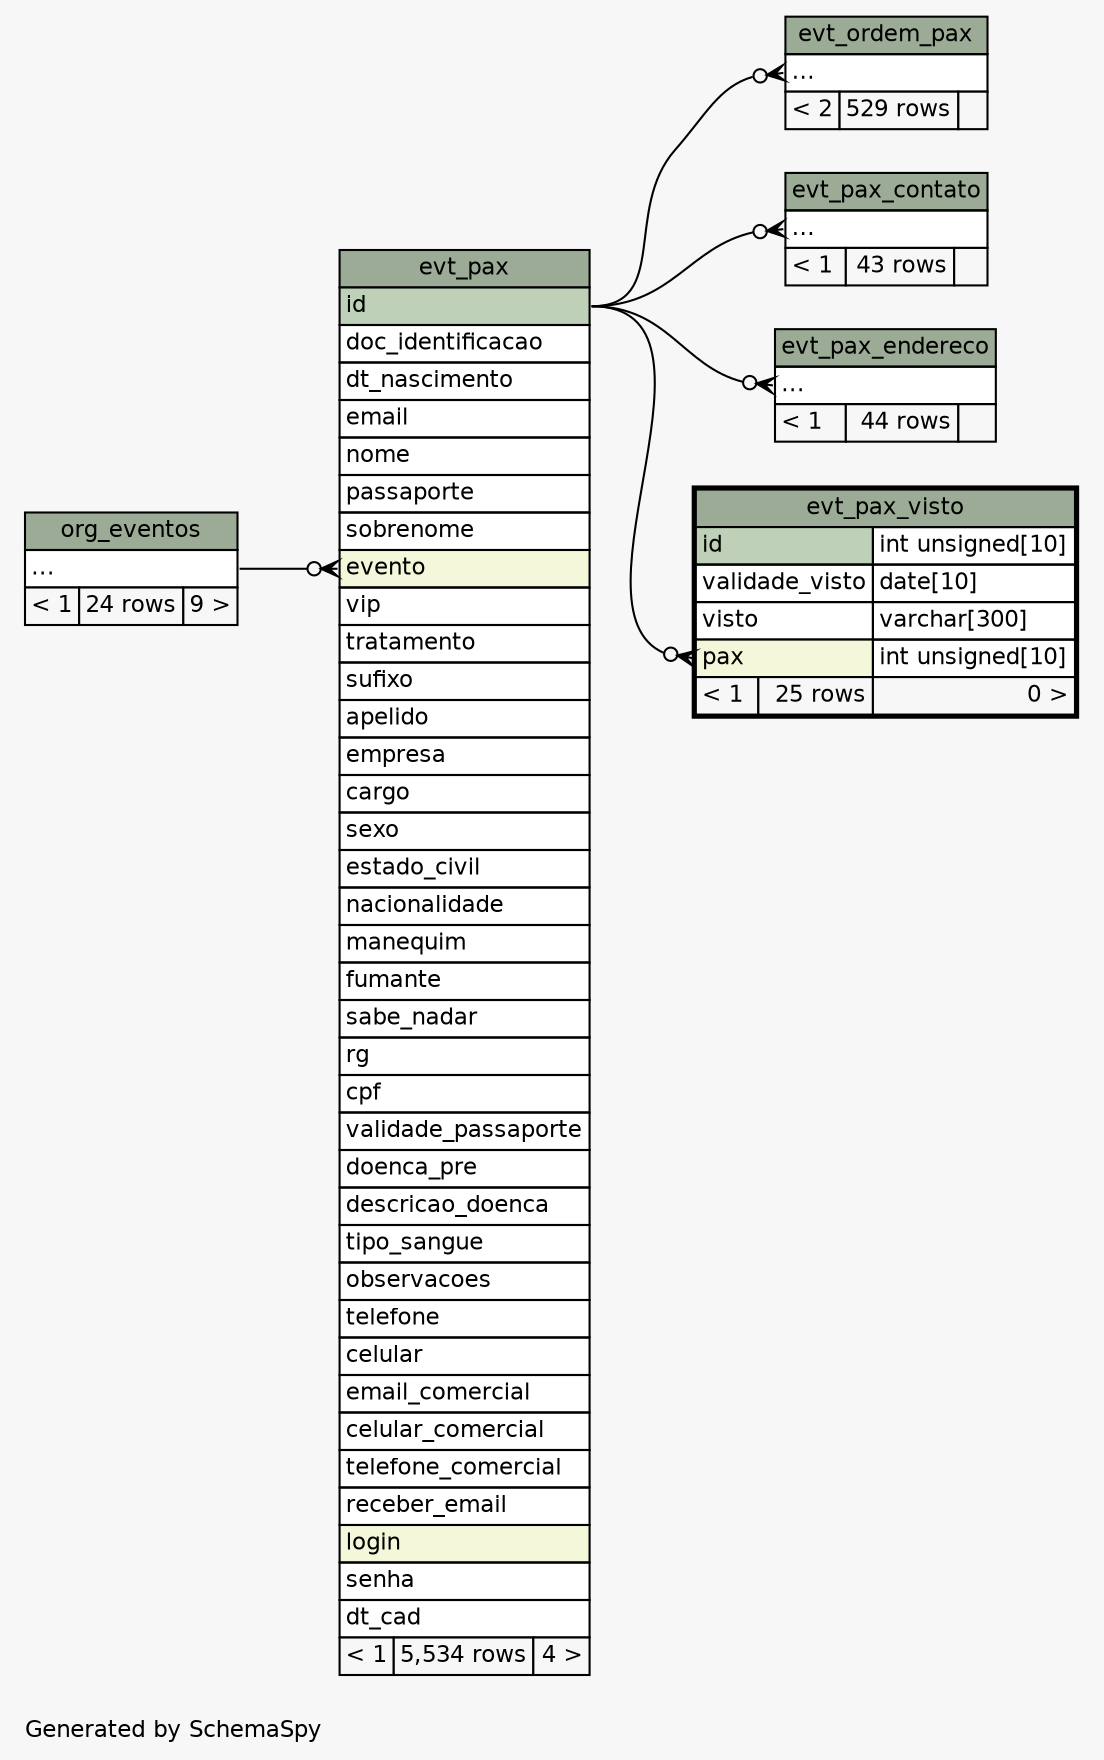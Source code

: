 // dot 2.38.0 on Windows 10 10.0
// SchemaSpy rev 590
digraph "twoDegreesRelationshipsDiagram" {
  graph [
    rankdir="RL"
    bgcolor="#f7f7f7"
    label="\nGenerated by SchemaSpy"
    labeljust="l"
    nodesep="0.18"
    ranksep="0.46"
    fontname="Helvetica"
    fontsize="11"
  ];
  node [
    fontname="Helvetica"
    fontsize="11"
    shape="plaintext"
  ];
  edge [
    arrowsize="0.8"
  ];
  "evt_ordem_pax":"elipses":w -> "evt_pax":"id":e [arrowhead=none dir=back arrowtail=crowodot];
  "evt_pax":"evento":w -> "org_eventos":"elipses":e [arrowhead=none dir=back arrowtail=crowodot];
  "evt_pax_contato":"elipses":w -> "evt_pax":"id":e [arrowhead=none dir=back arrowtail=crowodot];
  "evt_pax_endereco":"elipses":w -> "evt_pax":"id":e [arrowhead=none dir=back arrowtail=crowodot];
  "evt_pax_visto":"pax":w -> "evt_pax":"id":e [arrowhead=none dir=back arrowtail=crowodot];
  "evt_ordem_pax" [
    label=<
    <TABLE BORDER="0" CELLBORDER="1" CELLSPACING="0" BGCOLOR="#ffffff">
      <TR><TD COLSPAN="3" BGCOLOR="#9bab96" ALIGN="CENTER">evt_ordem_pax</TD></TR>
      <TR><TD PORT="elipses" COLSPAN="3" ALIGN="LEFT">...</TD></TR>
      <TR><TD ALIGN="LEFT" BGCOLOR="#f7f7f7">&lt; 2</TD><TD ALIGN="RIGHT" BGCOLOR="#f7f7f7">529 rows</TD><TD ALIGN="RIGHT" BGCOLOR="#f7f7f7">  </TD></TR>
    </TABLE>>
    URL="evt_ordem_pax.html"
    tooltip="evt_ordem_pax"
  ];
  "evt_pax" [
    label=<
    <TABLE BORDER="0" CELLBORDER="1" CELLSPACING="0" BGCOLOR="#ffffff">
      <TR><TD COLSPAN="3" BGCOLOR="#9bab96" ALIGN="CENTER">evt_pax</TD></TR>
      <TR><TD PORT="id" COLSPAN="3" BGCOLOR="#bed1b8" ALIGN="LEFT">id</TD></TR>
      <TR><TD PORT="doc_identificacao" COLSPAN="3" ALIGN="LEFT">doc_identificacao</TD></TR>
      <TR><TD PORT="dt_nascimento" COLSPAN="3" ALIGN="LEFT">dt_nascimento</TD></TR>
      <TR><TD PORT="email" COLSPAN="3" ALIGN="LEFT">email</TD></TR>
      <TR><TD PORT="nome" COLSPAN="3" ALIGN="LEFT">nome</TD></TR>
      <TR><TD PORT="passaporte" COLSPAN="3" ALIGN="LEFT">passaporte</TD></TR>
      <TR><TD PORT="sobrenome" COLSPAN="3" ALIGN="LEFT">sobrenome</TD></TR>
      <TR><TD PORT="evento" COLSPAN="3" BGCOLOR="#f4f7da" ALIGN="LEFT">evento</TD></TR>
      <TR><TD PORT="vip" COLSPAN="3" ALIGN="LEFT">vip</TD></TR>
      <TR><TD PORT="tratamento" COLSPAN="3" ALIGN="LEFT">tratamento</TD></TR>
      <TR><TD PORT="sufixo" COLSPAN="3" ALIGN="LEFT">sufixo</TD></TR>
      <TR><TD PORT="apelido" COLSPAN="3" ALIGN="LEFT">apelido</TD></TR>
      <TR><TD PORT="empresa" COLSPAN="3" ALIGN="LEFT">empresa</TD></TR>
      <TR><TD PORT="cargo" COLSPAN="3" ALIGN="LEFT">cargo</TD></TR>
      <TR><TD PORT="sexo" COLSPAN="3" ALIGN="LEFT">sexo</TD></TR>
      <TR><TD PORT="estado_civil" COLSPAN="3" ALIGN="LEFT">estado_civil</TD></TR>
      <TR><TD PORT="nacionalidade" COLSPAN="3" ALIGN="LEFT">nacionalidade</TD></TR>
      <TR><TD PORT="manequim" COLSPAN="3" ALIGN="LEFT">manequim</TD></TR>
      <TR><TD PORT="fumante" COLSPAN="3" ALIGN="LEFT">fumante</TD></TR>
      <TR><TD PORT="sabe_nadar" COLSPAN="3" ALIGN="LEFT">sabe_nadar</TD></TR>
      <TR><TD PORT="rg" COLSPAN="3" ALIGN="LEFT">rg</TD></TR>
      <TR><TD PORT="cpf" COLSPAN="3" ALIGN="LEFT">cpf</TD></TR>
      <TR><TD PORT="validade_passaporte" COLSPAN="3" ALIGN="LEFT">validade_passaporte</TD></TR>
      <TR><TD PORT="doenca_pre" COLSPAN="3" ALIGN="LEFT">doenca_pre</TD></TR>
      <TR><TD PORT="descricao_doenca" COLSPAN="3" ALIGN="LEFT">descricao_doenca</TD></TR>
      <TR><TD PORT="tipo_sangue" COLSPAN="3" ALIGN="LEFT">tipo_sangue</TD></TR>
      <TR><TD PORT="observacoes" COLSPAN="3" ALIGN="LEFT">observacoes</TD></TR>
      <TR><TD PORT="telefone" COLSPAN="3" ALIGN="LEFT">telefone</TD></TR>
      <TR><TD PORT="celular" COLSPAN="3" ALIGN="LEFT">celular</TD></TR>
      <TR><TD PORT="email_comercial" COLSPAN="3" ALIGN="LEFT">email_comercial</TD></TR>
      <TR><TD PORT="celular_comercial" COLSPAN="3" ALIGN="LEFT">celular_comercial</TD></TR>
      <TR><TD PORT="telefone_comercial" COLSPAN="3" ALIGN="LEFT">telefone_comercial</TD></TR>
      <TR><TD PORT="receber_email" COLSPAN="3" ALIGN="LEFT">receber_email</TD></TR>
      <TR><TD PORT="login" COLSPAN="3" BGCOLOR="#f4f7da" ALIGN="LEFT">login</TD></TR>
      <TR><TD PORT="senha" COLSPAN="3" ALIGN="LEFT">senha</TD></TR>
      <TR><TD PORT="dt_cad" COLSPAN="3" ALIGN="LEFT">dt_cad</TD></TR>
      <TR><TD ALIGN="LEFT" BGCOLOR="#f7f7f7">&lt; 1</TD><TD ALIGN="RIGHT" BGCOLOR="#f7f7f7">5,534 rows</TD><TD ALIGN="RIGHT" BGCOLOR="#f7f7f7">4 &gt;</TD></TR>
    </TABLE>>
    URL="evt_pax.html"
    tooltip="evt_pax"
  ];
  "evt_pax_contato" [
    label=<
    <TABLE BORDER="0" CELLBORDER="1" CELLSPACING="0" BGCOLOR="#ffffff">
      <TR><TD COLSPAN="3" BGCOLOR="#9bab96" ALIGN="CENTER">evt_pax_contato</TD></TR>
      <TR><TD PORT="elipses" COLSPAN="3" ALIGN="LEFT">...</TD></TR>
      <TR><TD ALIGN="LEFT" BGCOLOR="#f7f7f7">&lt; 1</TD><TD ALIGN="RIGHT" BGCOLOR="#f7f7f7">43 rows</TD><TD ALIGN="RIGHT" BGCOLOR="#f7f7f7">  </TD></TR>
    </TABLE>>
    URL="evt_pax_contato.html"
    tooltip="evt_pax_contato"
  ];
  "evt_pax_endereco" [
    label=<
    <TABLE BORDER="0" CELLBORDER="1" CELLSPACING="0" BGCOLOR="#ffffff">
      <TR><TD COLSPAN="3" BGCOLOR="#9bab96" ALIGN="CENTER">evt_pax_endereco</TD></TR>
      <TR><TD PORT="elipses" COLSPAN="3" ALIGN="LEFT">...</TD></TR>
      <TR><TD ALIGN="LEFT" BGCOLOR="#f7f7f7">&lt; 1</TD><TD ALIGN="RIGHT" BGCOLOR="#f7f7f7">44 rows</TD><TD ALIGN="RIGHT" BGCOLOR="#f7f7f7">  </TD></TR>
    </TABLE>>
    URL="evt_pax_endereco.html"
    tooltip="evt_pax_endereco"
  ];
  "evt_pax_visto" [
    label=<
    <TABLE BORDER="2" CELLBORDER="1" CELLSPACING="0" BGCOLOR="#ffffff">
      <TR><TD COLSPAN="3" BGCOLOR="#9bab96" ALIGN="CENTER">evt_pax_visto</TD></TR>
      <TR><TD PORT="id" COLSPAN="2" BGCOLOR="#bed1b8" ALIGN="LEFT">id</TD><TD PORT="id.type" ALIGN="LEFT">int unsigned[10]</TD></TR>
      <TR><TD PORT="validade_visto" COLSPAN="2" ALIGN="LEFT">validade_visto</TD><TD PORT="validade_visto.type" ALIGN="LEFT">date[10]</TD></TR>
      <TR><TD PORT="visto" COLSPAN="2" ALIGN="LEFT">visto</TD><TD PORT="visto.type" ALIGN="LEFT">varchar[300]</TD></TR>
      <TR><TD PORT="pax" COLSPAN="2" BGCOLOR="#f4f7da" ALIGN="LEFT">pax</TD><TD PORT="pax.type" ALIGN="LEFT">int unsigned[10]</TD></TR>
      <TR><TD ALIGN="LEFT" BGCOLOR="#f7f7f7">&lt; 1</TD><TD ALIGN="RIGHT" BGCOLOR="#f7f7f7">25 rows</TD><TD ALIGN="RIGHT" BGCOLOR="#f7f7f7">0 &gt;</TD></TR>
    </TABLE>>
    URL="evt_pax_visto.html"
    tooltip="evt_pax_visto"
  ];
  "org_eventos" [
    label=<
    <TABLE BORDER="0" CELLBORDER="1" CELLSPACING="0" BGCOLOR="#ffffff">
      <TR><TD COLSPAN="3" BGCOLOR="#9bab96" ALIGN="CENTER">org_eventos</TD></TR>
      <TR><TD PORT="elipses" COLSPAN="3" ALIGN="LEFT">...</TD></TR>
      <TR><TD ALIGN="LEFT" BGCOLOR="#f7f7f7">&lt; 1</TD><TD ALIGN="RIGHT" BGCOLOR="#f7f7f7">24 rows</TD><TD ALIGN="RIGHT" BGCOLOR="#f7f7f7">9 &gt;</TD></TR>
    </TABLE>>
    URL="org_eventos.html"
    tooltip="org_eventos"
  ];
}
